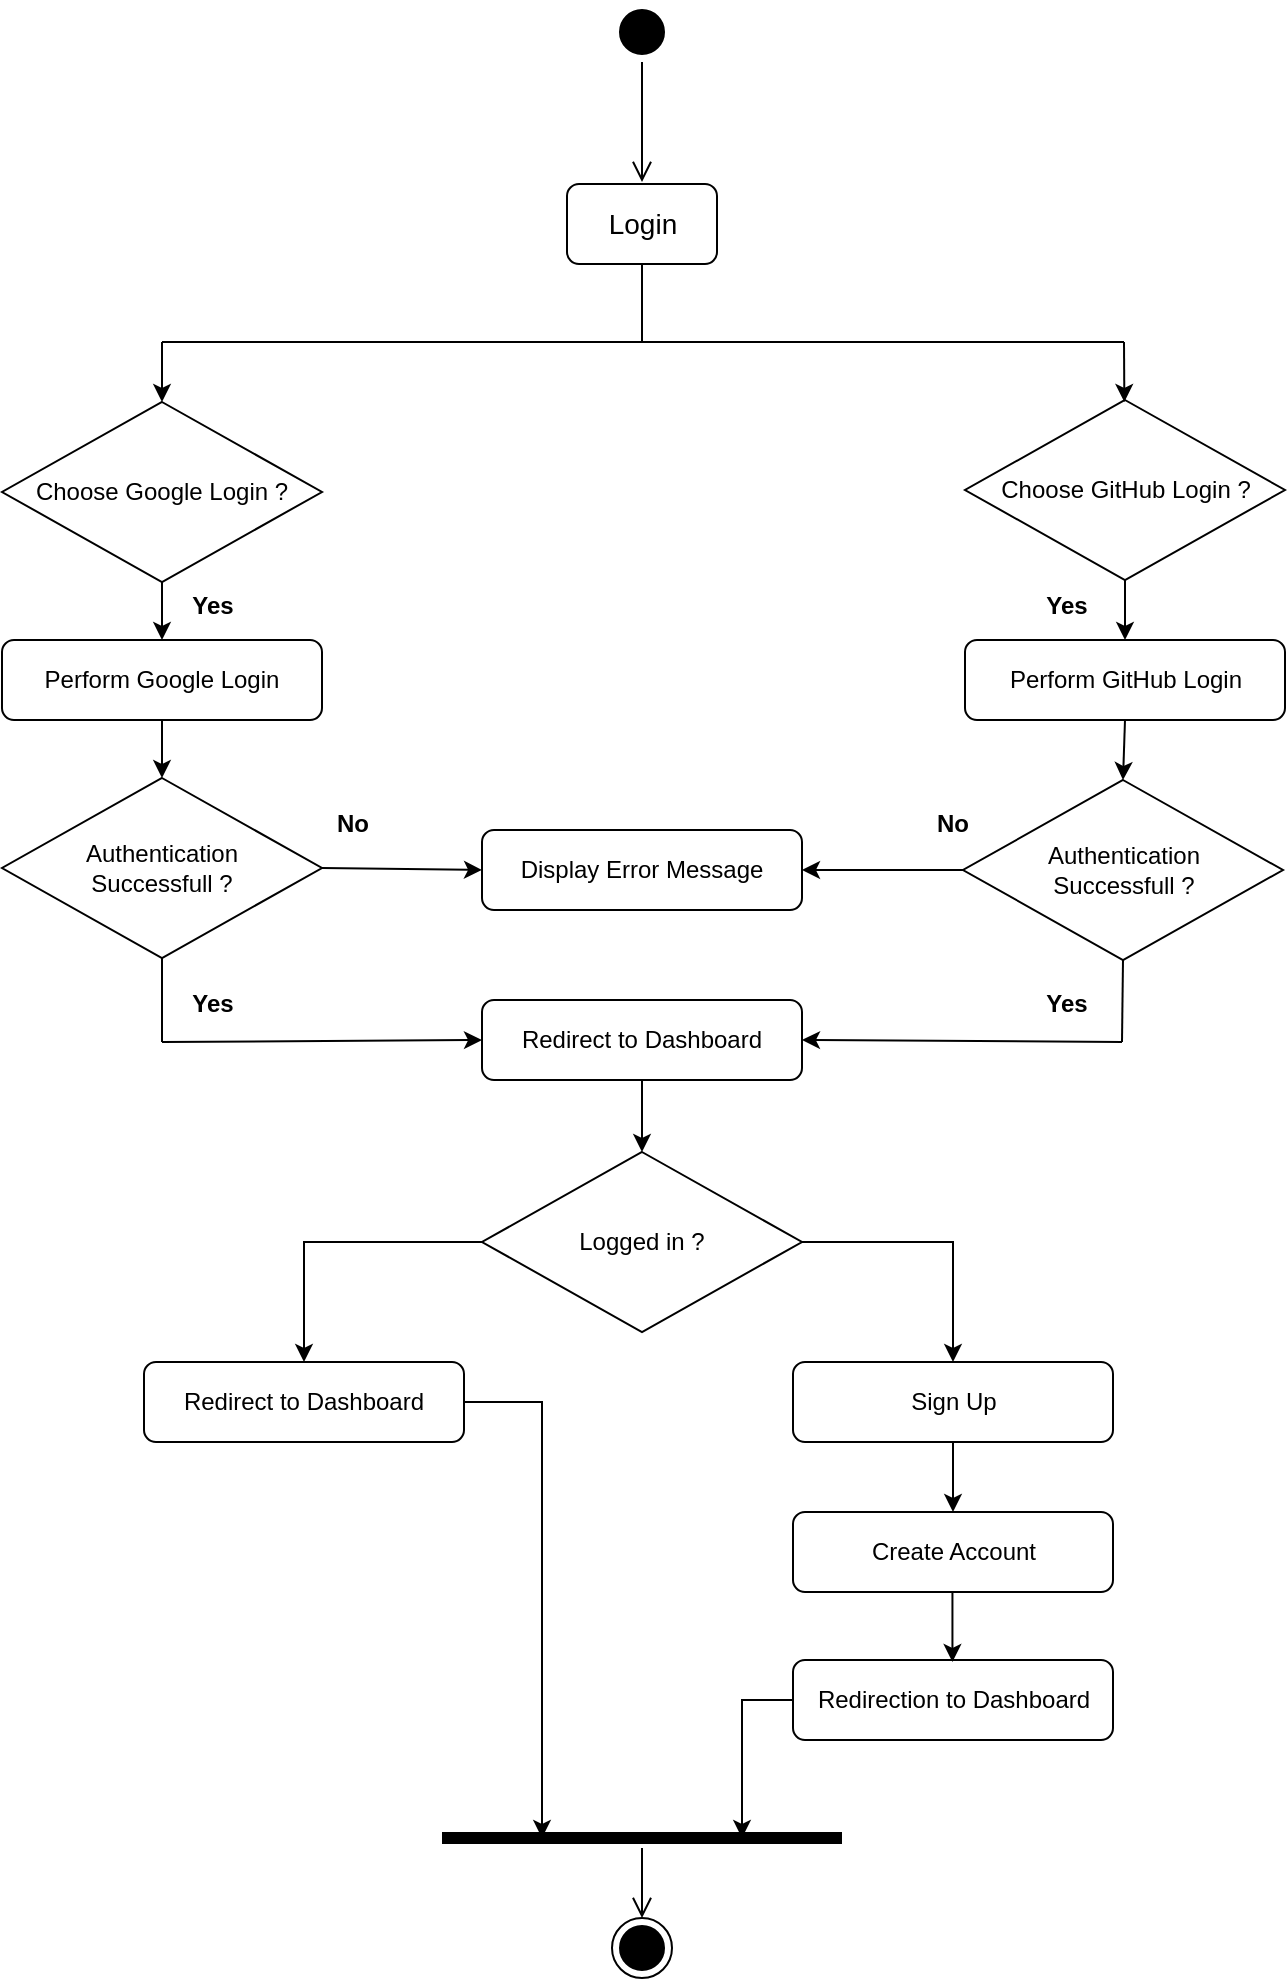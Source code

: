 <mxfile version="23.1.5" type="github">
  <diagram name="Page-1" id="OOSEdTAy_HH7mB1pa934">
    <mxGraphModel dx="1300" dy="656" grid="1" gridSize="10" guides="1" tooltips="1" connect="1" arrows="1" fold="1" page="1" pageScale="1" pageWidth="827" pageHeight="1169" math="0" shadow="0">
      <root>
        <mxCell id="0" />
        <mxCell id="1" parent="0" />
        <mxCell id="lnoIJTo8YwRTw3nBydb8-1" value="" style="ellipse;html=1;shape=startState;fillColor=#000000;strokeColor=#000000;" vertex="1" parent="1">
          <mxGeometry x="390" y="122" width="30" height="30" as="geometry" />
        </mxCell>
        <mxCell id="lnoIJTo8YwRTw3nBydb8-2" value="" style="edgeStyle=orthogonalEdgeStyle;html=1;verticalAlign=bottom;endArrow=open;endSize=8;strokeColor=#000000;rounded=0;" edge="1" parent="1" source="lnoIJTo8YwRTw3nBydb8-1">
          <mxGeometry relative="1" as="geometry">
            <mxPoint x="405" y="212" as="targetPoint" />
          </mxGeometry>
        </mxCell>
        <mxCell id="lnoIJTo8YwRTw3nBydb8-3" value="Login" style="rounded=1;whiteSpace=wrap;html=1;fontSize=14;" vertex="1" parent="1">
          <mxGeometry x="367.5" y="213" width="75" height="40" as="geometry" />
        </mxCell>
        <mxCell id="lnoIJTo8YwRTw3nBydb8-4" value="Choose Google Login ?" style="rhombus;whiteSpace=wrap;html=1;" vertex="1" parent="1">
          <mxGeometry x="85" y="322" width="160" height="90" as="geometry" />
        </mxCell>
        <mxCell id="lnoIJTo8YwRTw3nBydb8-5" value="Choose GitHub Login ?" style="rhombus;whiteSpace=wrap;html=1;" vertex="1" parent="1">
          <mxGeometry x="566.5" y="321" width="160" height="90" as="geometry" />
        </mxCell>
        <mxCell id="lnoIJTo8YwRTw3nBydb8-6" value="Perform Google Login" style="rounded=1;whiteSpace=wrap;html=1;" vertex="1" parent="1">
          <mxGeometry x="85" y="441" width="160" height="40" as="geometry" />
        </mxCell>
        <mxCell id="lnoIJTo8YwRTw3nBydb8-7" value="Perform GitHub Login" style="rounded=1;whiteSpace=wrap;html=1;" vertex="1" parent="1">
          <mxGeometry x="566.5" y="441" width="160" height="40" as="geometry" />
        </mxCell>
        <mxCell id="lnoIJTo8YwRTw3nBydb8-8" value="Authentication&lt;br&gt;Successfull ?" style="rhombus;whiteSpace=wrap;html=1;" vertex="1" parent="1">
          <mxGeometry x="85" y="510" width="160" height="90" as="geometry" />
        </mxCell>
        <mxCell id="lnoIJTo8YwRTw3nBydb8-9" value="Authentication&lt;br&gt;Successfull ?" style="rhombus;whiteSpace=wrap;html=1;" vertex="1" parent="1">
          <mxGeometry x="565.5" y="511" width="160" height="90" as="geometry" />
        </mxCell>
        <mxCell id="lnoIJTo8YwRTw3nBydb8-10" value="Redirect to Dashboard" style="rounded=1;whiteSpace=wrap;html=1;" vertex="1" parent="1">
          <mxGeometry x="325" y="621" width="160" height="40" as="geometry" />
        </mxCell>
        <mxCell id="lnoIJTo8YwRTw3nBydb8-11" value="Display Error Message" style="rounded=1;whiteSpace=wrap;html=1;" vertex="1" parent="1">
          <mxGeometry x="325" y="536" width="160" height="40" as="geometry" />
        </mxCell>
        <mxCell id="lnoIJTo8YwRTw3nBydb8-12" value="" style="endArrow=none;html=1;rounded=0;entryX=0.5;entryY=1;entryDx=0;entryDy=0;" edge="1" parent="1" target="lnoIJTo8YwRTw3nBydb8-3">
          <mxGeometry width="50" height="50" relative="1" as="geometry">
            <mxPoint x="405" y="292" as="sourcePoint" />
            <mxPoint x="385" y="352" as="targetPoint" />
          </mxGeometry>
        </mxCell>
        <mxCell id="lnoIJTo8YwRTw3nBydb8-13" value="" style="endArrow=none;html=1;rounded=0;" edge="1" parent="1">
          <mxGeometry width="50" height="50" relative="1" as="geometry">
            <mxPoint x="165" y="292" as="sourcePoint" />
            <mxPoint x="405" y="292" as="targetPoint" />
          </mxGeometry>
        </mxCell>
        <mxCell id="lnoIJTo8YwRTw3nBydb8-14" value="" style="endArrow=classic;html=1;rounded=0;entryX=0.5;entryY=0;entryDx=0;entryDy=0;" edge="1" parent="1" target="lnoIJTo8YwRTw3nBydb8-4">
          <mxGeometry width="50" height="50" relative="1" as="geometry">
            <mxPoint x="165" y="292" as="sourcePoint" />
            <mxPoint x="275" y="322" as="targetPoint" />
          </mxGeometry>
        </mxCell>
        <mxCell id="lnoIJTo8YwRTw3nBydb8-15" value="" style="endArrow=classic;html=1;rounded=0;exitX=0.5;exitY=1;exitDx=0;exitDy=0;entryX=0.5;entryY=0;entryDx=0;entryDy=0;" edge="1" parent="1" source="lnoIJTo8YwRTw3nBydb8-4" target="lnoIJTo8YwRTw3nBydb8-6">
          <mxGeometry width="50" height="50" relative="1" as="geometry">
            <mxPoint x="465" y="362" as="sourcePoint" />
            <mxPoint x="515" y="312" as="targetPoint" />
          </mxGeometry>
        </mxCell>
        <mxCell id="lnoIJTo8YwRTw3nBydb8-16" value="" style="endArrow=classic;html=1;rounded=0;exitX=0.5;exitY=1;exitDx=0;exitDy=0;entryX=0.5;entryY=0;entryDx=0;entryDy=0;" edge="1" parent="1" source="lnoIJTo8YwRTw3nBydb8-5" target="lnoIJTo8YwRTw3nBydb8-7">
          <mxGeometry width="50" height="50" relative="1" as="geometry">
            <mxPoint x="415" y="412" as="sourcePoint" />
            <mxPoint x="415" y="441" as="targetPoint" />
          </mxGeometry>
        </mxCell>
        <mxCell id="lnoIJTo8YwRTw3nBydb8-17" value="" style="endArrow=classic;html=1;rounded=0;entryX=0.5;entryY=0;entryDx=0;entryDy=0;exitX=0.5;exitY=1;exitDx=0;exitDy=0;" edge="1" parent="1" source="lnoIJTo8YwRTw3nBydb8-6" target="lnoIJTo8YwRTw3nBydb8-8">
          <mxGeometry width="50" height="50" relative="1" as="geometry">
            <mxPoint x="345" y="432" as="sourcePoint" />
            <mxPoint x="175" y="441" as="targetPoint" />
          </mxGeometry>
        </mxCell>
        <mxCell id="lnoIJTo8YwRTw3nBydb8-18" value="" style="endArrow=classic;html=1;rounded=0;entryX=0.5;entryY=0;entryDx=0;entryDy=0;exitX=0.5;exitY=1;exitDx=0;exitDy=0;" edge="1" parent="1" source="lnoIJTo8YwRTw3nBydb8-7" target="lnoIJTo8YwRTw3nBydb8-9">
          <mxGeometry width="50" height="50" relative="1" as="geometry">
            <mxPoint x="175" y="481" as="sourcePoint" />
            <mxPoint x="175" y="505" as="targetPoint" />
          </mxGeometry>
        </mxCell>
        <mxCell id="lnoIJTo8YwRTw3nBydb8-19" value="" style="endArrow=classic;html=1;rounded=0;exitX=1;exitY=0.5;exitDx=0;exitDy=0;entryX=0;entryY=0.5;entryDx=0;entryDy=0;" edge="1" parent="1" source="lnoIJTo8YwRTw3nBydb8-8" target="lnoIJTo8YwRTw3nBydb8-11">
          <mxGeometry width="50" height="50" relative="1" as="geometry">
            <mxPoint x="435" y="472" as="sourcePoint" />
            <mxPoint x="315" y="555" as="targetPoint" />
          </mxGeometry>
        </mxCell>
        <mxCell id="lnoIJTo8YwRTw3nBydb8-20" value="" style="endArrow=classic;html=1;rounded=0;exitX=0;exitY=0.5;exitDx=0;exitDy=0;entryX=1;entryY=0.5;entryDx=0;entryDy=0;" edge="1" parent="1" source="lnoIJTo8YwRTw3nBydb8-9" target="lnoIJTo8YwRTw3nBydb8-11">
          <mxGeometry width="50" height="50" relative="1" as="geometry">
            <mxPoint x="255" y="565" as="sourcePoint" />
            <mxPoint x="475" y="612" as="targetPoint" />
          </mxGeometry>
        </mxCell>
        <mxCell id="lnoIJTo8YwRTw3nBydb8-21" value="" style="endArrow=classic;html=1;rounded=0;entryX=0;entryY=0.5;entryDx=0;entryDy=0;" edge="1" parent="1" target="lnoIJTo8YwRTw3nBydb8-10">
          <mxGeometry width="50" height="50" relative="1" as="geometry">
            <mxPoint x="165" y="642" as="sourcePoint" />
            <mxPoint x="265" y="661" as="targetPoint" />
          </mxGeometry>
        </mxCell>
        <mxCell id="lnoIJTo8YwRTw3nBydb8-22" value="" style="endArrow=none;html=1;rounded=0;entryX=0.5;entryY=1;entryDx=0;entryDy=0;" edge="1" parent="1" target="lnoIJTo8YwRTw3nBydb8-8">
          <mxGeometry width="50" height="50" relative="1" as="geometry">
            <mxPoint x="165" y="642" as="sourcePoint" />
            <mxPoint x="285" y="542" as="targetPoint" />
          </mxGeometry>
        </mxCell>
        <mxCell id="lnoIJTo8YwRTw3nBydb8-23" value="" style="endArrow=none;html=1;rounded=0;" edge="1" parent="1">
          <mxGeometry width="50" height="50" relative="1" as="geometry">
            <mxPoint x="405" y="292" as="sourcePoint" />
            <mxPoint x="646" y="292" as="targetPoint" />
          </mxGeometry>
        </mxCell>
        <mxCell id="lnoIJTo8YwRTw3nBydb8-24" value="" style="endArrow=classic;html=1;rounded=0;entryX=0.5;entryY=0;entryDx=0;entryDy=0;" edge="1" parent="1">
          <mxGeometry width="50" height="50" relative="1" as="geometry">
            <mxPoint x="646" y="292" as="sourcePoint" />
            <mxPoint x="646.17" y="322" as="targetPoint" />
          </mxGeometry>
        </mxCell>
        <mxCell id="lnoIJTo8YwRTw3nBydb8-25" value="" style="endArrow=classic;html=1;rounded=0;entryX=1;entryY=0.5;entryDx=0;entryDy=0;" edge="1" parent="1" target="lnoIJTo8YwRTw3nBydb8-10">
          <mxGeometry width="50" height="50" relative="1" as="geometry">
            <mxPoint x="645" y="642" as="sourcePoint" />
            <mxPoint x="465" y="572" as="targetPoint" />
          </mxGeometry>
        </mxCell>
        <mxCell id="lnoIJTo8YwRTw3nBydb8-26" value="" style="endArrow=none;html=1;rounded=0;entryX=0.5;entryY=1;entryDx=0;entryDy=0;" edge="1" parent="1" target="lnoIJTo8YwRTw3nBydb8-9">
          <mxGeometry width="50" height="50" relative="1" as="geometry">
            <mxPoint x="645" y="642" as="sourcePoint" />
            <mxPoint x="625" y="592" as="targetPoint" />
          </mxGeometry>
        </mxCell>
        <mxCell id="lnoIJTo8YwRTw3nBydb8-58" style="edgeStyle=orthogonalEdgeStyle;rounded=0;orthogonalLoop=1;jettySize=auto;html=1;exitX=1;exitY=0.5;exitDx=0;exitDy=0;" edge="1" parent="1" source="lnoIJTo8YwRTw3nBydb8-27" target="lnoIJTo8YwRTw3nBydb8-30">
          <mxGeometry relative="1" as="geometry" />
        </mxCell>
        <mxCell id="lnoIJTo8YwRTw3nBydb8-59" style="edgeStyle=orthogonalEdgeStyle;rounded=0;orthogonalLoop=1;jettySize=auto;html=1;exitX=0;exitY=0.5;exitDx=0;exitDy=0;entryX=0.5;entryY=0;entryDx=0;entryDy=0;" edge="1" parent="1" source="lnoIJTo8YwRTw3nBydb8-27" target="lnoIJTo8YwRTw3nBydb8-29">
          <mxGeometry relative="1" as="geometry" />
        </mxCell>
        <mxCell id="lnoIJTo8YwRTw3nBydb8-27" value="Logged in ?" style="rhombus;whiteSpace=wrap;html=1;" vertex="1" parent="1">
          <mxGeometry x="325" y="697" width="160" height="90" as="geometry" />
        </mxCell>
        <mxCell id="lnoIJTo8YwRTw3nBydb8-28" value="" style="endArrow=classic;html=1;rounded=0;exitX=0.5;exitY=1;exitDx=0;exitDy=0;entryX=0.5;entryY=0;entryDx=0;entryDy=0;" edge="1" parent="1" source="lnoIJTo8YwRTw3nBydb8-10" target="lnoIJTo8YwRTw3nBydb8-27">
          <mxGeometry width="50" height="50" relative="1" as="geometry">
            <mxPoint x="365" y="732" as="sourcePoint" />
            <mxPoint x="405" y="682" as="targetPoint" />
          </mxGeometry>
        </mxCell>
        <mxCell id="lnoIJTo8YwRTw3nBydb8-29" value="Redirect to Dashboard" style="rounded=1;whiteSpace=wrap;html=1;" vertex="1" parent="1">
          <mxGeometry x="156" y="802" width="160" height="40" as="geometry" />
        </mxCell>
        <mxCell id="lnoIJTo8YwRTw3nBydb8-30" value="Sign Up" style="rounded=1;whiteSpace=wrap;html=1;" vertex="1" parent="1">
          <mxGeometry x="480.5" y="802" width="160" height="40" as="geometry" />
        </mxCell>
        <mxCell id="lnoIJTo8YwRTw3nBydb8-35" value="Create Account" style="rounded=1;whiteSpace=wrap;html=1;" vertex="1" parent="1">
          <mxGeometry x="480.5" y="877" width="160" height="40" as="geometry" />
        </mxCell>
        <mxCell id="lnoIJTo8YwRTw3nBydb8-36" value="Redirection to Dashboard" style="rounded=1;whiteSpace=wrap;html=1;" vertex="1" parent="1">
          <mxGeometry x="480.5" y="951" width="160" height="40" as="geometry" />
        </mxCell>
        <mxCell id="lnoIJTo8YwRTw3nBydb8-37" value="" style="ellipse;html=1;shape=endState;fillColor=#000000;strokeColor=#000000;" vertex="1" parent="1">
          <mxGeometry x="390" y="1080" width="30" height="30" as="geometry" />
        </mxCell>
        <mxCell id="lnoIJTo8YwRTw3nBydb8-44" value="Yes" style="text;align=center;fontStyle=1;verticalAlign=middle;spacingLeft=3;spacingRight=3;strokeColor=none;rotatable=0;points=[[0,0.5],[1,0.5]];portConstraint=eastwest;html=1;" vertex="1" parent="1">
          <mxGeometry x="150" y="411" width="80" height="26" as="geometry" />
        </mxCell>
        <mxCell id="lnoIJTo8YwRTw3nBydb8-45" value="Yes" style="text;align=center;fontStyle=1;verticalAlign=middle;spacingLeft=3;spacingRight=3;strokeColor=none;rotatable=0;points=[[0,0.5],[1,0.5]];portConstraint=eastwest;html=1;" vertex="1" parent="1">
          <mxGeometry x="576.5" y="411" width="80" height="26" as="geometry" />
        </mxCell>
        <mxCell id="lnoIJTo8YwRTw3nBydb8-46" value="Yes" style="text;align=center;fontStyle=1;verticalAlign=middle;spacingLeft=3;spacingRight=3;strokeColor=none;rotatable=0;points=[[0,0.5],[1,0.5]];portConstraint=eastwest;html=1;" vertex="1" parent="1">
          <mxGeometry x="150" y="610" width="80" height="26" as="geometry" />
        </mxCell>
        <mxCell id="lnoIJTo8YwRTw3nBydb8-47" value="Yes" style="text;align=center;fontStyle=1;verticalAlign=middle;spacingLeft=3;spacingRight=3;strokeColor=none;rotatable=0;points=[[0,0.5],[1,0.5]];portConstraint=eastwest;html=1;" vertex="1" parent="1">
          <mxGeometry x="576.5" y="610" width="80" height="26" as="geometry" />
        </mxCell>
        <mxCell id="lnoIJTo8YwRTw3nBydb8-48" value="No" style="text;align=center;fontStyle=1;verticalAlign=middle;spacingLeft=3;spacingRight=3;strokeColor=none;rotatable=0;points=[[0,0.5],[1,0.5]];portConstraint=eastwest;html=1;" vertex="1" parent="1">
          <mxGeometry x="220" y="520" width="80" height="26" as="geometry" />
        </mxCell>
        <mxCell id="lnoIJTo8YwRTw3nBydb8-49" value="No" style="text;align=center;fontStyle=1;verticalAlign=middle;spacingLeft=3;spacingRight=3;strokeColor=none;rotatable=0;points=[[0,0.5],[1,0.5]];portConstraint=eastwest;html=1;" vertex="1" parent="1">
          <mxGeometry x="520" y="520" width="80" height="26" as="geometry" />
        </mxCell>
        <mxCell id="lnoIJTo8YwRTw3nBydb8-50" value="" style="endArrow=classic;html=1;rounded=0;exitX=0.5;exitY=1;exitDx=0;exitDy=0;entryX=0.5;entryY=0;entryDx=0;entryDy=0;" edge="1" parent="1" source="lnoIJTo8YwRTw3nBydb8-30" target="lnoIJTo8YwRTw3nBydb8-35">
          <mxGeometry width="50" height="50" relative="1" as="geometry">
            <mxPoint x="415" y="930" as="sourcePoint" />
            <mxPoint x="465" y="880" as="targetPoint" />
          </mxGeometry>
        </mxCell>
        <mxCell id="lnoIJTo8YwRTw3nBydb8-51" value="" style="endArrow=classic;html=1;rounded=0;exitX=0.5;exitY=1;exitDx=0;exitDy=0;entryX=0.5;entryY=0;entryDx=0;entryDy=0;" edge="1" parent="1">
          <mxGeometry width="50" height="50" relative="1" as="geometry">
            <mxPoint x="560.22" y="917" as="sourcePoint" />
            <mxPoint x="560.22" y="952" as="targetPoint" />
          </mxGeometry>
        </mxCell>
        <mxCell id="lnoIJTo8YwRTw3nBydb8-52" value="" style="shape=line;html=1;strokeWidth=6;strokeColor=#000000;" vertex="1" parent="1">
          <mxGeometry x="305" y="1035" width="200" height="10" as="geometry" />
        </mxCell>
        <mxCell id="lnoIJTo8YwRTw3nBydb8-53" value="" style="edgeStyle=orthogonalEdgeStyle;html=1;verticalAlign=bottom;endArrow=open;endSize=8;strokeColor=#000000;rounded=0;" edge="1" source="lnoIJTo8YwRTw3nBydb8-52" parent="1">
          <mxGeometry relative="1" as="geometry">
            <mxPoint x="405" y="1080" as="targetPoint" />
          </mxGeometry>
        </mxCell>
        <mxCell id="lnoIJTo8YwRTw3nBydb8-54" style="edgeStyle=orthogonalEdgeStyle;rounded=0;orthogonalLoop=1;jettySize=auto;html=1;exitX=1;exitY=0.5;exitDx=0;exitDy=0;entryX=0.25;entryY=0.5;entryDx=0;entryDy=0;entryPerimeter=0;" edge="1" parent="1" source="lnoIJTo8YwRTw3nBydb8-29" target="lnoIJTo8YwRTw3nBydb8-52">
          <mxGeometry relative="1" as="geometry" />
        </mxCell>
        <mxCell id="lnoIJTo8YwRTw3nBydb8-60" style="edgeStyle=orthogonalEdgeStyle;rounded=0;orthogonalLoop=1;jettySize=auto;html=1;exitX=0;exitY=0.5;exitDx=0;exitDy=0;entryX=0.75;entryY=0.5;entryDx=0;entryDy=0;entryPerimeter=0;" edge="1" parent="1" source="lnoIJTo8YwRTw3nBydb8-36" target="lnoIJTo8YwRTw3nBydb8-52">
          <mxGeometry relative="1" as="geometry" />
        </mxCell>
      </root>
    </mxGraphModel>
  </diagram>
</mxfile>
